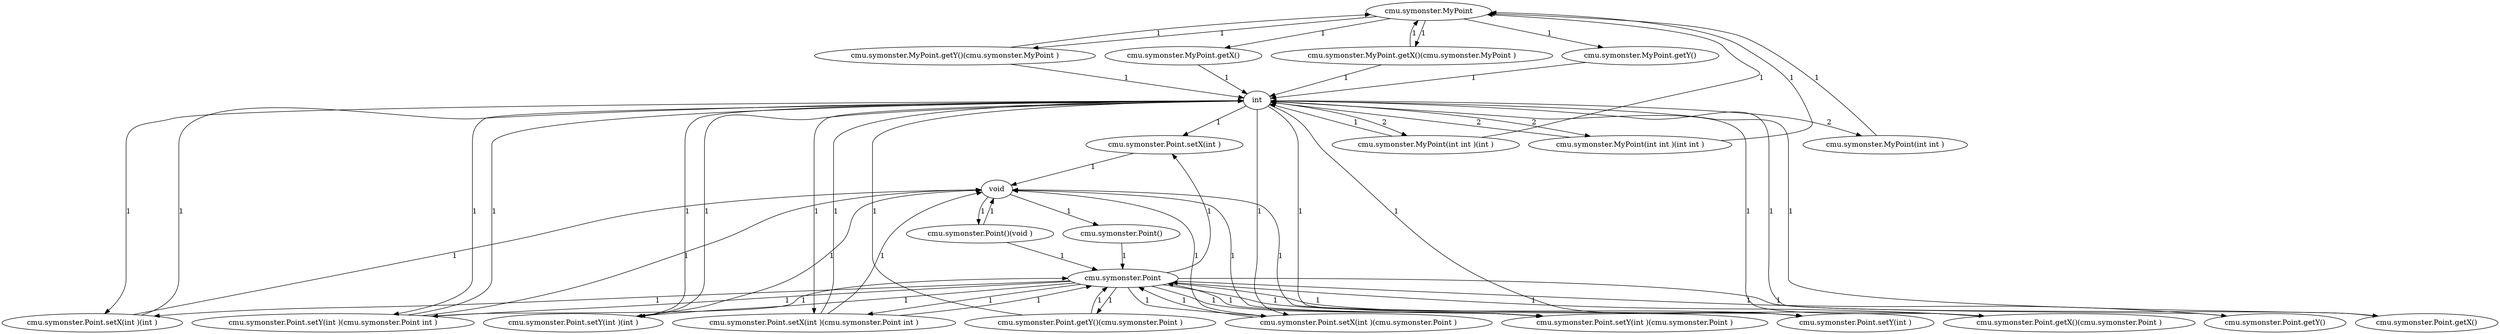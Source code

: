 digraph net{
"cmu.symonster.MyPoint"->"cmu.symonster.MyPoint.getX()"[label="1"]
"cmu.symonster.MyPoint"->"cmu.symonster.MyPoint.getX()(cmu.symonster.MyPoint )"[label="1"]
"cmu.symonster.MyPoint"->"cmu.symonster.MyPoint.getY()"[label="1"]
"cmu.symonster.MyPoint"->"cmu.symonster.MyPoint.getY()(cmu.symonster.MyPoint )"[label="1"]
"cmu.symonster.Point"->"cmu.symonster.Point.getX()"[label="1"]
"cmu.symonster.Point"->"cmu.symonster.Point.getX()(cmu.symonster.Point )"[label="1"]
"cmu.symonster.Point"->"cmu.symonster.Point.getY()"[label="1"]
"cmu.symonster.Point"->"cmu.symonster.Point.getY()(cmu.symonster.Point )"[label="1"]
"cmu.symonster.Point"->"cmu.symonster.Point.setX(int )"[label="1"]
"cmu.symonster.Point"->"cmu.symonster.Point.setX(int )(cmu.symonster.Point )"[label="1"]
"cmu.symonster.Point"->"cmu.symonster.Point.setX(int )(cmu.symonster.Point int )"[label="1"]
"cmu.symonster.Point"->"cmu.symonster.Point.setX(int )(int )"[label="1"]
"cmu.symonster.Point"->"cmu.symonster.Point.setY(int )"[label="1"]
"cmu.symonster.Point"->"cmu.symonster.Point.setY(int )(cmu.symonster.Point )"[label="1"]
"cmu.symonster.Point"->"cmu.symonster.Point.setY(int )(cmu.symonster.Point int )"[label="1"]
"cmu.symonster.Point"->"cmu.symonster.Point.setY(int )(int )"[label="1"]
"int"->"cmu.symonster.MyPoint(int int )"[label="2"]
"int"->"cmu.symonster.MyPoint(int int )(int )"[label="2"]
"int"->"cmu.symonster.MyPoint(int int )(int int )"[label="2"]
"int"->"cmu.symonster.Point.setX(int )"[label="1"]
"int"->"cmu.symonster.Point.setX(int )(cmu.symonster.Point )"[label="1"]
"int"->"cmu.symonster.Point.setX(int )(cmu.symonster.Point int )"[label="1"]
"int"->"cmu.symonster.Point.setX(int )(int )"[label="1"]
"int"->"cmu.symonster.Point.setY(int )"[label="1"]
"int"->"cmu.symonster.Point.setY(int )(cmu.symonster.Point )"[label="1"]
"int"->"cmu.symonster.Point.setY(int )(cmu.symonster.Point int )"[label="1"]
"int"->"cmu.symonster.Point.setY(int )(int )"[label="1"]
"void"->"cmu.symonster.Point()"[label="1"]
"void"->"cmu.symonster.Point()(void )"[label="1"]
"cmu.symonster.MyPoint(int int )"->"cmu.symonster.MyPoint"[label="1"]
"cmu.symonster.MyPoint(int int )(int )"->"cmu.symonster.MyPoint"[label="1"]
"cmu.symonster.MyPoint(int int )(int )"->"int"[label="1"]
"cmu.symonster.MyPoint(int int )(int int )"->"cmu.symonster.MyPoint"[label="1"]
"cmu.symonster.MyPoint(int int )(int int )"->"int"[label="2"]
"cmu.symonster.MyPoint.getX()"->"int"[label="1"]
"cmu.symonster.MyPoint.getX()(cmu.symonster.MyPoint )"->"cmu.symonster.MyPoint"[label="1"]
"cmu.symonster.MyPoint.getX()(cmu.symonster.MyPoint )"->"int"[label="1"]
"cmu.symonster.MyPoint.getY()"->"int"[label="1"]
"cmu.symonster.MyPoint.getY()(cmu.symonster.MyPoint )"->"cmu.symonster.MyPoint"[label="1"]
"cmu.symonster.MyPoint.getY()(cmu.symonster.MyPoint )"->"int"[label="1"]
"cmu.symonster.Point()"->"cmu.symonster.Point"[label="1"]
"cmu.symonster.Point()(void )"->"cmu.symonster.Point"[label="1"]
"cmu.symonster.Point()(void )"->"void"[label="1"]
"cmu.symonster.Point.getX()"->"int"[label="1"]
"cmu.symonster.Point.getX()(cmu.symonster.Point )"->"cmu.symonster.Point"[label="1"]
"cmu.symonster.Point.getX()(cmu.symonster.Point )"->"int"[label="1"]
"cmu.symonster.Point.getY()"->"int"[label="1"]
"cmu.symonster.Point.getY()(cmu.symonster.Point )"->"cmu.symonster.Point"[label="1"]
"cmu.symonster.Point.getY()(cmu.symonster.Point )"->"int"[label="1"]
"cmu.symonster.Point.setX(int )"->"void"[label="1"]
"cmu.symonster.Point.setX(int )(cmu.symonster.Point )"->"cmu.symonster.Point"[label="1"]
"cmu.symonster.Point.setX(int )(cmu.symonster.Point )"->"void"[label="1"]
"cmu.symonster.Point.setX(int )(cmu.symonster.Point int )"->"cmu.symonster.Point"[label="1"]
"cmu.symonster.Point.setX(int )(cmu.symonster.Point int )"->"int"[label="1"]
"cmu.symonster.Point.setX(int )(cmu.symonster.Point int )"->"void"[label="1"]
"cmu.symonster.Point.setX(int )(int )"->"int"[label="1"]
"cmu.symonster.Point.setX(int )(int )"->"void"[label="1"]
"cmu.symonster.Point.setY(int )"->"void"[label="1"]
"cmu.symonster.Point.setY(int )(cmu.symonster.Point )"->"cmu.symonster.Point"[label="1"]
"cmu.symonster.Point.setY(int )(cmu.symonster.Point )"->"void"[label="1"]
"cmu.symonster.Point.setY(int )(cmu.symonster.Point int )"->"cmu.symonster.Point"[label="1"]
"cmu.symonster.Point.setY(int )(cmu.symonster.Point int )"->"int"[label="1"]
"cmu.symonster.Point.setY(int )(cmu.symonster.Point int )"->"void"[label="1"]
"cmu.symonster.Point.setY(int )(int )"->"int"[label="1"]
"cmu.symonster.Point.setY(int )(int )"->"void"[label="1"]
}